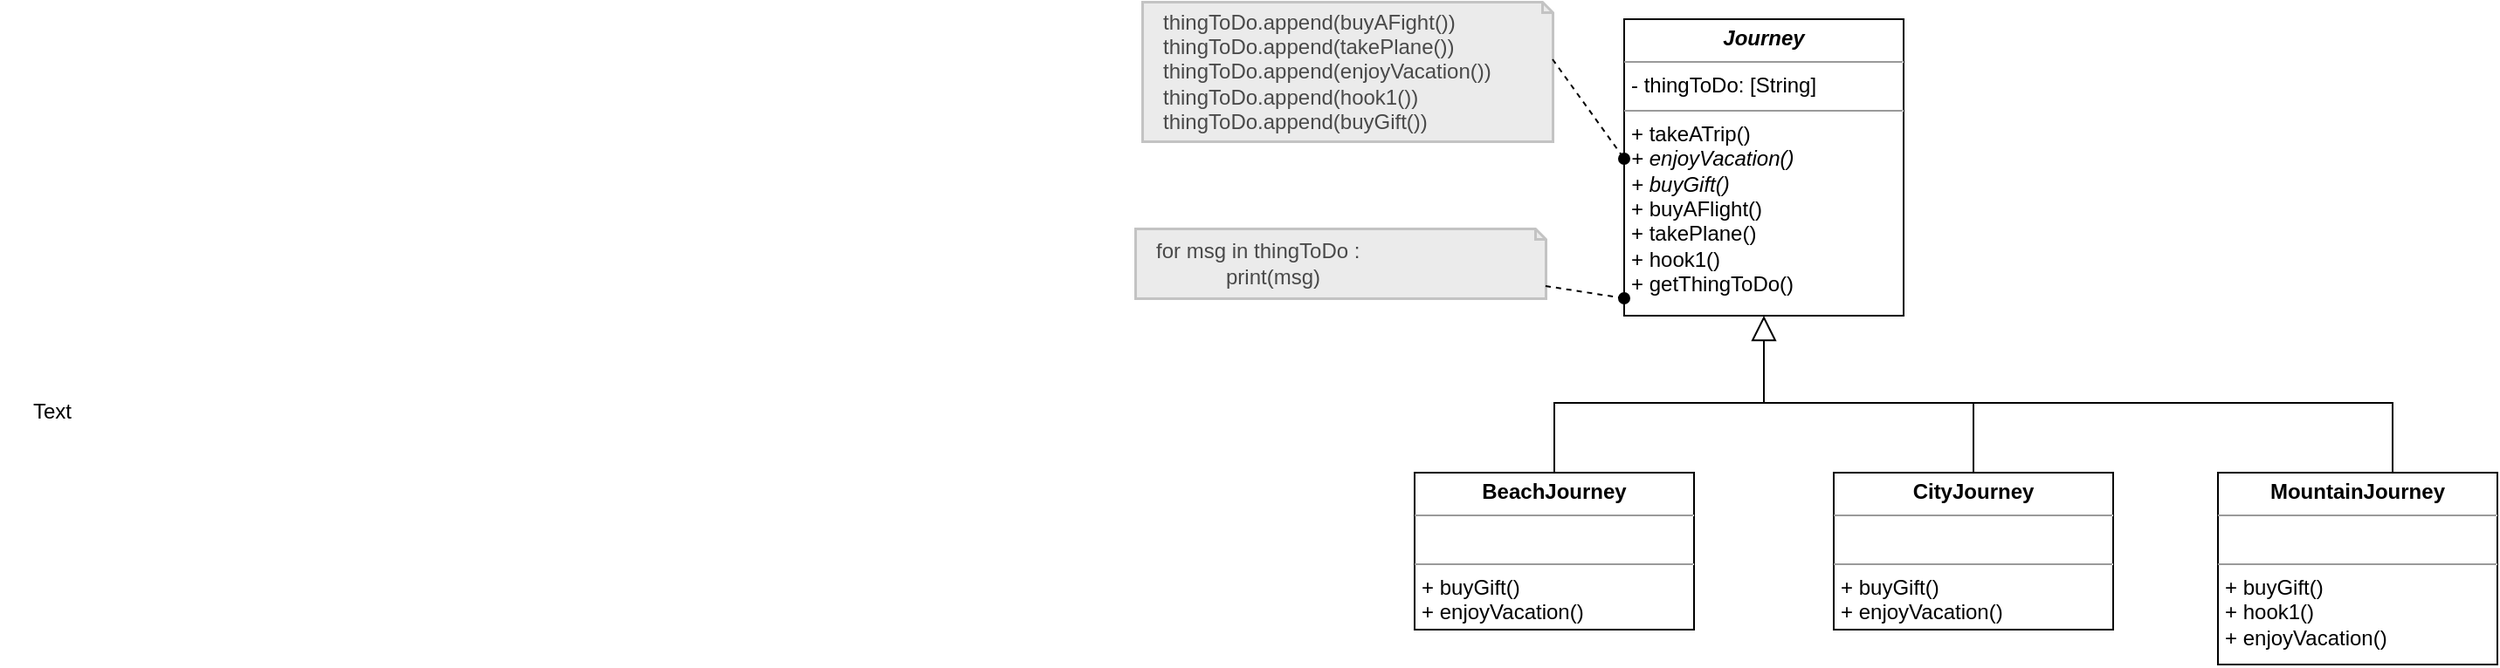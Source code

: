 <mxfile version="24.2.5" type="device" pages="2">
  <diagram name="หน้า-1" id="x7JUmXFRvFEp16cXIT6r">
    <mxGraphModel dx="2021" dy="674" grid="1" gridSize="10" guides="1" tooltips="1" connect="1" arrows="1" fold="1" page="1" pageScale="1" pageWidth="827" pageHeight="1169" math="0" shadow="0">
      <root>
        <mxCell id="0" />
        <mxCell id="1" parent="0" />
        <mxCell id="9RAq1hy12JHX9M7aOvQI-1" value="&lt;p style=&quot;margin:0px;margin-top:4px;text-align:center;&quot;&gt;&lt;b&gt;&lt;i&gt;Journey&lt;/i&gt;&lt;/b&gt;&lt;/p&gt;&lt;hr size=&quot;1&quot;&gt;&lt;p style=&quot;margin:0px;margin-left:4px;&quot;&gt;- thingToDo: [String]&lt;/p&gt;&lt;hr size=&quot;1&quot;&gt;&lt;p style=&quot;margin:0px;margin-left:4px;&quot;&gt;+ takeATrip()&lt;/p&gt;&lt;p style=&quot;margin:0px;margin-left:4px;&quot;&gt;&lt;i&gt;+ enjoyVacation()&lt;/i&gt;&lt;/p&gt;&lt;p style=&quot;margin:0px;margin-left:4px;&quot;&gt;&lt;i&gt;+ buyGift()&lt;/i&gt;&lt;/p&gt;&lt;p style=&quot;margin:0px;margin-left:4px;&quot;&gt;+ buyAFlight()&lt;/p&gt;&lt;p style=&quot;margin:0px;margin-left:4px;&quot;&gt;+ takePlane()&lt;/p&gt;&lt;p style=&quot;margin:0px;margin-left:4px;&quot;&gt;+ hook1()&lt;/p&gt;&lt;p style=&quot;margin:0px;margin-left:4px;&quot;&gt;+ getThingToDo()&lt;/p&gt;&lt;p style=&quot;margin:0px;margin-left:4px;&quot;&gt;&lt;br&gt;&lt;/p&gt;" style="verticalAlign=top;align=left;overflow=fill;fontSize=12;fontFamily=Helvetica;html=1;whiteSpace=wrap;movable=1;resizable=1;rotatable=1;deletable=1;editable=1;locked=0;connectable=1;" parent="1" vertex="1">
          <mxGeometry x="280" y="90" width="160" height="170" as="geometry" />
        </mxCell>
        <mxCell id="9RAq1hy12JHX9M7aOvQI-2" value="&lt;p style=&quot;margin:0px;margin-top:4px;text-align:center;&quot;&gt;&lt;b&gt;BeachJourney&lt;/b&gt;&lt;/p&gt;&lt;hr size=&quot;1&quot;&gt;&lt;p style=&quot;margin:0px;margin-left:4px;&quot;&gt;&lt;br&gt;&lt;/p&gt;&lt;hr size=&quot;1&quot;&gt;&lt;p style=&quot;margin: 0px 0px 0px 4px;&quot;&gt;+ buyGift()&lt;/p&gt;&lt;p style=&quot;margin: 0px 0px 0px 4px;&quot;&gt;+ enjoyVacation()&lt;/p&gt;&lt;p style=&quot;margin:0px;margin-left:4px;&quot;&gt;&lt;br&gt;&lt;/p&gt;" style="verticalAlign=top;align=left;overflow=fill;fontSize=12;fontFamily=Helvetica;html=1;whiteSpace=wrap;movable=1;resizable=1;rotatable=1;deletable=1;editable=1;locked=0;connectable=1;" parent="1" vertex="1">
          <mxGeometry x="160" y="350" width="160" height="90" as="geometry" />
        </mxCell>
        <mxCell id="9RAq1hy12JHX9M7aOvQI-3" value="&lt;p style=&quot;margin:0px;margin-top:4px;text-align:center;&quot;&gt;&lt;b&gt;CityJourney&lt;/b&gt;&lt;/p&gt;&lt;hr size=&quot;1&quot;&gt;&lt;p style=&quot;margin:0px;margin-left:4px;&quot;&gt;&lt;br&gt;&lt;/p&gt;&lt;hr size=&quot;1&quot;&gt;&lt;p style=&quot;margin:0px;margin-left:4px;&quot;&gt;+ buyGift()&lt;/p&gt;&lt;p style=&quot;margin:0px;margin-left:4px;&quot;&gt;+ enjoyVacation()&lt;/p&gt;" style="verticalAlign=top;align=left;overflow=fill;fontSize=12;fontFamily=Helvetica;html=1;whiteSpace=wrap;movable=1;resizable=1;rotatable=1;deletable=1;editable=1;locked=0;connectable=1;" parent="1" vertex="1">
          <mxGeometry x="400" y="350" width="160" height="90" as="geometry" />
        </mxCell>
        <mxCell id="9RAq1hy12JHX9M7aOvQI-5" value="" style="endArrow=block;endFill=0;endSize=12;html=1;rounded=0;entryX=0.5;entryY=1;entryDx=0;entryDy=0;movable=0;resizable=0;rotatable=0;deletable=0;editable=0;locked=1;connectable=0;" parent="1" target="9RAq1hy12JHX9M7aOvQI-1" edge="1">
          <mxGeometry width="160" relative="1" as="geometry">
            <mxPoint x="360" y="310" as="sourcePoint" />
            <mxPoint x="480" y="340" as="targetPoint" />
          </mxGeometry>
        </mxCell>
        <mxCell id="9RAq1hy12JHX9M7aOvQI-6" value="" style="endArrow=none;html=1;rounded=0;exitX=0.5;exitY=0;exitDx=0;exitDy=0;entryX=0.5;entryY=0;entryDx=0;entryDy=0;movable=0;resizable=0;rotatable=0;deletable=0;editable=0;locked=1;connectable=0;" parent="1" source="9RAq1hy12JHX9M7aOvQI-2" target="9RAq1hy12JHX9M7aOvQI-3" edge="1">
          <mxGeometry width="50" height="50" relative="1" as="geometry">
            <mxPoint x="380" y="370" as="sourcePoint" />
            <mxPoint x="430" y="320" as="targetPoint" />
            <Array as="points">
              <mxPoint x="240" y="310" />
              <mxPoint x="480" y="310" />
            </Array>
          </mxGeometry>
        </mxCell>
        <mxCell id="uhzcnJ_RiDDrXmpNPpfs-3" value="&lt;font color=&quot;#494949&quot;&gt;&lt;div&gt;thingToDo.append(buyAFight())&lt;/div&gt;&lt;div&gt;thingToDo.append(takePlane())&lt;/div&gt;&lt;div&gt;thingToDo.append(enjoyVacation())&lt;/div&gt;&lt;div&gt;thingToDo.append(hook1())&lt;br&gt;&lt;/div&gt;&lt;div&gt;&lt;span style=&quot;background-color: initial;&quot;&gt;thingToDo.append(buyGift())&lt;/span&gt;&lt;/div&gt;&lt;/font&gt;" style="shape=note;size=6;align=left;spacingLeft=10;html=1;whiteSpace=wrap;strokeWidth=1.5;strokeColor=#C3C3C3;gradientColor=none;fillColor=#EBEBEB;" parent="1" vertex="1">
          <mxGeometry x="4" y="80" width="235" height="80" as="geometry" />
        </mxCell>
        <mxCell id="uhzcnJ_RiDDrXmpNPpfs-4" value="" style="endArrow=oval;dashed=1;html=1;rounded=0;exitX=0;exitY=0;exitDx=235.0;exitDy=33;exitPerimeter=0;startArrow=none;startFill=0;endFill=1;entryX=0.005;entryY=0.859;entryDx=0;entryDy=0;entryPerimeter=0;" parent="1" source="uhzcnJ_RiDDrXmpNPpfs-3" edge="1">
          <mxGeometry width="50" height="50" relative="1" as="geometry">
            <mxPoint x="229" y="160" as="sourcePoint" />
            <mxPoint x="280" y="170" as="targetPoint" />
          </mxGeometry>
        </mxCell>
        <mxCell id="uhzcnJ_RiDDrXmpNPpfs-5" value="&lt;font color=&quot;#494949&quot;&gt;&lt;div&gt;for msg in thingToDo :&lt;/div&gt;&lt;div&gt;&amp;nbsp; &amp;nbsp; &amp;nbsp; &amp;nbsp; &amp;nbsp; &amp;nbsp; print(msg)&lt;/div&gt;&lt;/font&gt;" style="shape=note;size=6;align=left;spacingLeft=10;html=1;whiteSpace=wrap;strokeWidth=1.5;strokeColor=#C3C3C3;gradientColor=none;fillColor=#EBEBEB;" parent="1" vertex="1">
          <mxGeometry y="210" width="235" height="40" as="geometry" />
        </mxCell>
        <mxCell id="uhzcnJ_RiDDrXmpNPpfs-6" value="" style="endArrow=oval;dashed=1;html=1;rounded=0;exitX=0;exitY=0;exitDx=235.0;exitDy=33;exitPerimeter=0;startArrow=none;startFill=0;endFill=1;" parent="1" source="uhzcnJ_RiDDrXmpNPpfs-5" edge="1">
          <mxGeometry width="50" height="50" relative="1" as="geometry">
            <mxPoint x="225" y="290" as="sourcePoint" />
            <mxPoint x="280" y="250" as="targetPoint" />
          </mxGeometry>
        </mxCell>
        <mxCell id="f5z8iqJdQ_4adM73ARMl-2" value="&lt;p style=&quot;margin:0px;margin-top:4px;text-align:center;&quot;&gt;&lt;b&gt;MountainJourney&lt;/b&gt;&lt;/p&gt;&lt;hr size=&quot;1&quot;&gt;&lt;p style=&quot;margin:0px;margin-left:4px;&quot;&gt;&lt;br&gt;&lt;/p&gt;&lt;hr size=&quot;1&quot;&gt;&lt;p style=&quot;margin:0px;margin-left:4px;&quot;&gt;+ buyGift()&lt;/p&gt;&lt;p style=&quot;margin:0px;margin-left:4px;&quot;&gt;+ hook1()&lt;/p&gt;&lt;p style=&quot;margin:0px;margin-left:4px;&quot;&gt;+ enjoyVacation()&lt;/p&gt;" style="verticalAlign=top;align=left;overflow=fill;fontSize=12;fontFamily=Helvetica;html=1;whiteSpace=wrap;movable=1;resizable=1;rotatable=1;deletable=1;editable=1;locked=0;connectable=1;" parent="1" vertex="1">
          <mxGeometry x="620" y="350" width="160" height="110" as="geometry" />
        </mxCell>
        <mxCell id="f5z8iqJdQ_4adM73ARMl-3" value="" style="endArrow=none;html=1;rounded=0;exitX=0.5;exitY=0;exitDx=0;exitDy=0;entryX=0.5;entryY=0;entryDx=0;entryDy=0;movable=1;resizable=1;rotatable=1;deletable=1;editable=1;locked=0;connectable=1;" parent="1" edge="1">
          <mxGeometry width="50" height="50" relative="1" as="geometry">
            <mxPoint x="480" y="350" as="sourcePoint" />
            <mxPoint x="720" y="350" as="targetPoint" />
            <Array as="points">
              <mxPoint x="480" y="310" />
              <mxPoint x="720" y="310" />
            </Array>
          </mxGeometry>
        </mxCell>
        <mxCell id="r_Q8nGjJNaZ864W1TO98-1" value="Text" style="text;html=1;align=center;verticalAlign=middle;whiteSpace=wrap;rounded=0;" vertex="1" parent="1">
          <mxGeometry x="-650" y="300" width="60" height="30" as="geometry" />
        </mxCell>
      </root>
    </mxGraphModel>
  </diagram>
  <diagram id="TKNVKpSUtDfbJ2M54wkg" name="หน้า-2">
    <mxGraphModel dx="1194" dy="674" grid="1" gridSize="10" guides="1" tooltips="1" connect="1" arrows="1" fold="1" page="1" pageScale="1" pageWidth="827" pageHeight="1169" math="0" shadow="0">
      <root>
        <mxCell id="0" />
        <mxCell id="1" parent="0" />
        <mxCell id="VO1FYTTIHEKJ9AI3BDMf-1" value="&lt;p style=&quot;margin:0px;margin-top:4px;text-align:center;&quot;&gt;&lt;b&gt;&lt;i&gt;Bread&lt;/i&gt;&lt;/b&gt;&lt;/p&gt;&lt;hr size=&quot;1&quot;&gt;&lt;p style=&quot;margin:0px;margin-left:4px;&quot;&gt;&lt;br&gt;&lt;/p&gt;&lt;hr size=&quot;1&quot;&gt;&lt;p style=&quot;margin:0px;margin-left:4px;&quot;&gt;+ make()&lt;/p&gt;&lt;p style=&quot;margin:0px;margin-left:4px;&quot;&gt;&lt;i&gt;+ mixIngredients()&lt;/i&gt;&lt;/p&gt;&lt;p style=&quot;margin:0px;margin-left:4px;&quot;&gt;&lt;i&gt;+ bake()&lt;/i&gt;&lt;/p&gt;&lt;p style=&quot;margin:0px;margin-left:4px;&quot;&gt;+ slice()&lt;/p&gt;" style="verticalAlign=top;align=left;overflow=fill;fontSize=12;fontFamily=Helvetica;html=1;whiteSpace=wrap;" parent="1" vertex="1">
          <mxGeometry x="280" y="140" width="160" height="120" as="geometry" />
        </mxCell>
        <mxCell id="VO1FYTTIHEKJ9AI3BDMf-2" value="&lt;p style=&quot;margin:0px;margin-top:4px;text-align:center;&quot;&gt;&lt;b&gt;WhiteBread&lt;/b&gt;&lt;/p&gt;&lt;hr size=&quot;1&quot;&gt;&lt;p style=&quot;margin:0px;margin-left:4px;&quot;&gt;&lt;br&gt;&lt;/p&gt;&lt;hr size=&quot;1&quot;&gt;&lt;p style=&quot;margin: 0px 0px 0px 4px;&quot;&gt;+ mixIngredients()&lt;/p&gt;&lt;p style=&quot;margin: 0px 0px 0px 4px;&quot;&gt;+ bake()&lt;/p&gt;&lt;div&gt;&lt;br&gt;&lt;/div&gt;" style="verticalAlign=top;align=left;overflow=fill;fontSize=12;fontFamily=Helvetica;html=1;whiteSpace=wrap;" parent="1" vertex="1">
          <mxGeometry x="160" y="350" width="160" height="90" as="geometry" />
        </mxCell>
        <mxCell id="VO1FYTTIHEKJ9AI3BDMf-3" value="&lt;p style=&quot;margin:0px;margin-top:4px;text-align:center;&quot;&gt;&lt;b&gt;WholeWheatBread&lt;/b&gt;&lt;/p&gt;&lt;hr size=&quot;1&quot;&gt;&lt;p style=&quot;margin:0px;margin-left:4px;&quot;&gt;&lt;br&gt;&lt;/p&gt;&lt;hr size=&quot;1&quot;&gt;&lt;p style=&quot;margin: 0px 0px 0px 4px;&quot;&gt;+ mixIngredients()&lt;/p&gt;&lt;p style=&quot;margin: 0px 0px 0px 4px;&quot;&gt;+ bake()&lt;/p&gt;&lt;div&gt;&lt;br&gt;&lt;/div&gt;" style="verticalAlign=top;align=left;overflow=fill;fontSize=12;fontFamily=Helvetica;html=1;whiteSpace=wrap;" parent="1" vertex="1">
          <mxGeometry x="400" y="350" width="160" height="90" as="geometry" />
        </mxCell>
        <mxCell id="VO1FYTTIHEKJ9AI3BDMf-4" value="" style="endArrow=block;endFill=0;endSize=12;html=1;rounded=0;entryX=0.5;entryY=1;entryDx=0;entryDy=0;" parent="1" target="VO1FYTTIHEKJ9AI3BDMf-1" edge="1">
          <mxGeometry width="160" relative="1" as="geometry">
            <mxPoint x="360" y="310" as="sourcePoint" />
            <mxPoint x="480" y="340" as="targetPoint" />
          </mxGeometry>
        </mxCell>
        <mxCell id="VO1FYTTIHEKJ9AI3BDMf-5" value="" style="endArrow=none;html=1;rounded=0;exitX=0.5;exitY=0;exitDx=0;exitDy=0;entryX=0.5;entryY=0;entryDx=0;entryDy=0;" parent="1" source="VO1FYTTIHEKJ9AI3BDMf-2" target="VO1FYTTIHEKJ9AI3BDMf-3" edge="1">
          <mxGeometry width="50" height="50" relative="1" as="geometry">
            <mxPoint x="380" y="370" as="sourcePoint" />
            <mxPoint x="430" y="320" as="targetPoint" />
            <Array as="points">
              <mxPoint x="240" y="310" />
              <mxPoint x="480" y="310" />
            </Array>
          </mxGeometry>
        </mxCell>
        <mxCell id="ktQtg-EJ2jy98Dn0cX5N-1" value="&lt;font color=&quot;#494949&quot;&gt;&lt;div&gt;mixIngredients()&lt;/div&gt;&lt;div&gt;bake()&lt;/div&gt;&lt;div&gt;slice()&lt;/div&gt;&lt;/font&gt;" style="shape=note;size=6;align=left;spacingLeft=10;html=1;whiteSpace=wrap;strokeWidth=1.5;strokeColor=#C3C3C3;gradientColor=none;fillColor=#EBEBEB;" parent="1" vertex="1">
          <mxGeometry x="100" y="140" width="139" height="50" as="geometry" />
        </mxCell>
        <mxCell id="ktQtg-EJ2jy98Dn0cX5N-2" value="" style="endArrow=oval;dashed=1;html=1;rounded=0;exitX=0;exitY=0;exitDx=139;exitDy=28;exitPerimeter=0;startArrow=none;startFill=0;endFill=1;entryX=0.005;entryY=0.859;entryDx=0;entryDy=0;entryPerimeter=0;" parent="1" source="ktQtg-EJ2jy98Dn0cX5N-1" edge="1">
          <mxGeometry width="50" height="50" relative="1" as="geometry">
            <mxPoint x="229" y="190" as="sourcePoint" />
            <mxPoint x="280" y="200" as="targetPoint" />
          </mxGeometry>
        </mxCell>
      </root>
    </mxGraphModel>
  </diagram>
</mxfile>
